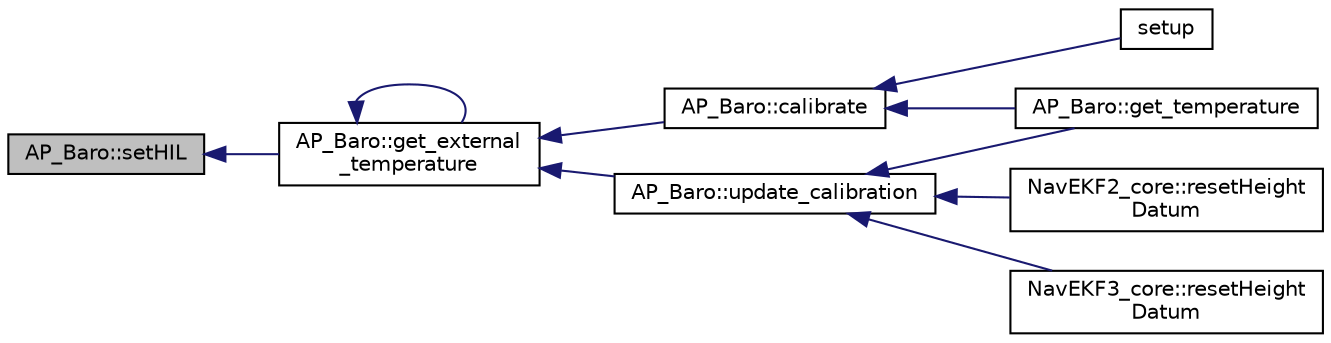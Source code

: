 digraph "AP_Baro::setHIL"
{
 // INTERACTIVE_SVG=YES
  edge [fontname="Helvetica",fontsize="10",labelfontname="Helvetica",labelfontsize="10"];
  node [fontname="Helvetica",fontsize="10",shape=record];
  rankdir="LR";
  Node1 [label="AP_Baro::setHIL",height=0.2,width=0.4,color="black", fillcolor="grey75", style="filled", fontcolor="black"];
  Node1 -> Node2 [dir="back",color="midnightblue",fontsize="10",style="solid",fontname="Helvetica"];
  Node2 [label="AP_Baro::get_external\l_temperature",height=0.2,width=0.4,color="black", fillcolor="white", style="filled",URL="$classAP__Baro.html#a5c7e1cdc077d534b0a675f8b2fad4495"];
  Node2 -> Node3 [dir="back",color="midnightblue",fontsize="10",style="solid",fontname="Helvetica"];
  Node3 [label="AP_Baro::calibrate",height=0.2,width=0.4,color="black", fillcolor="white", style="filled",URL="$classAP__Baro.html#abd4110392c9cc5e59b143dd4cb2b5800"];
  Node3 -> Node4 [dir="back",color="midnightblue",fontsize="10",style="solid",fontname="Helvetica"];
  Node4 [label="AP_Baro::get_temperature",height=0.2,width=0.4,color="black", fillcolor="white", style="filled",URL="$classAP__Baro.html#ac0856d2a124c6f898f4879d55cd5ad1c"];
  Node3 -> Node5 [dir="back",color="midnightblue",fontsize="10",style="solid",fontname="Helvetica"];
  Node5 [label="setup",height=0.2,width=0.4,color="black", fillcolor="white", style="filled",URL="$BARO__generic_8cpp.html#a4fc01d736fe50cf5b977f755b675f11d"];
  Node2 -> Node2 [dir="back",color="midnightblue",fontsize="10",style="solid",fontname="Helvetica"];
  Node2 -> Node6 [dir="back",color="midnightblue",fontsize="10",style="solid",fontname="Helvetica"];
  Node6 [label="AP_Baro::update_calibration",height=0.2,width=0.4,color="black", fillcolor="white", style="filled",URL="$classAP__Baro.html#a67fd690b15ef9f0f23b3304831ca913a"];
  Node6 -> Node4 [dir="back",color="midnightblue",fontsize="10",style="solid",fontname="Helvetica"];
  Node6 -> Node7 [dir="back",color="midnightblue",fontsize="10",style="solid",fontname="Helvetica"];
  Node7 [label="NavEKF2_core::resetHeight\lDatum",height=0.2,width=0.4,color="black", fillcolor="white", style="filled",URL="$classNavEKF2__core.html#a4e2c940323292227ddd40fc220728c2c"];
  Node6 -> Node8 [dir="back",color="midnightblue",fontsize="10",style="solid",fontname="Helvetica"];
  Node8 [label="NavEKF3_core::resetHeight\lDatum",height=0.2,width=0.4,color="black", fillcolor="white", style="filled",URL="$classNavEKF3__core.html#a66c05c96c44d504b64d28c6dffbc739a"];
}
